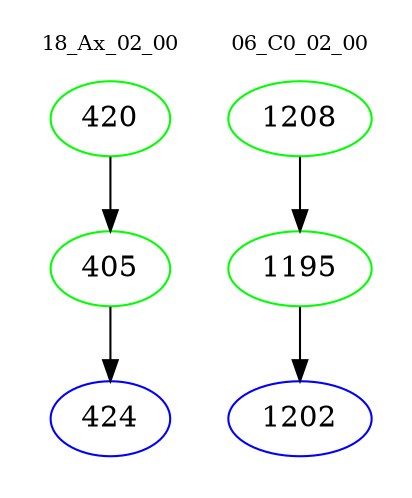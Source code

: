 digraph{
subgraph cluster_0 {
color = white
label = "18_Ax_02_00";
fontsize=10;
T0_420 [label="420", color="green"]
T0_420 -> T0_405 [color="black"]
T0_405 [label="405", color="green"]
T0_405 -> T0_424 [color="black"]
T0_424 [label="424", color="blue"]
}
subgraph cluster_1 {
color = white
label = "06_C0_02_00";
fontsize=10;
T1_1208 [label="1208", color="green"]
T1_1208 -> T1_1195 [color="black"]
T1_1195 [label="1195", color="green"]
T1_1195 -> T1_1202 [color="black"]
T1_1202 [label="1202", color="blue"]
}
}
